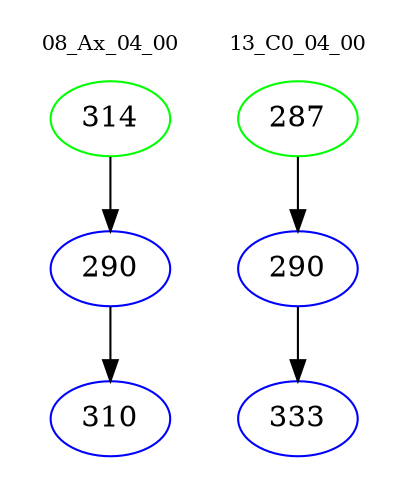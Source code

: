 digraph{
subgraph cluster_0 {
color = white
label = "08_Ax_04_00";
fontsize=10;
T0_314 [label="314", color="green"]
T0_314 -> T0_290 [color="black"]
T0_290 [label="290", color="blue"]
T0_290 -> T0_310 [color="black"]
T0_310 [label="310", color="blue"]
}
subgraph cluster_1 {
color = white
label = "13_C0_04_00";
fontsize=10;
T1_287 [label="287", color="green"]
T1_287 -> T1_290 [color="black"]
T1_290 [label="290", color="blue"]
T1_290 -> T1_333 [color="black"]
T1_333 [label="333", color="blue"]
}
}
